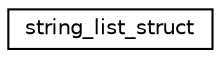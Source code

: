 digraph "Graphical Class Hierarchy"
{
 // LATEX_PDF_SIZE
  edge [fontname="Helvetica",fontsize="10",labelfontname="Helvetica",labelfontsize="10"];
  node [fontname="Helvetica",fontsize="10",shape=record];
  rankdir="LR";
  Node0 [label="string_list_struct",height=0.2,width=0.4,color="black", fillcolor="white", style="filled",URL="$structstring__list__struct.html",tooltip=" "];
}
